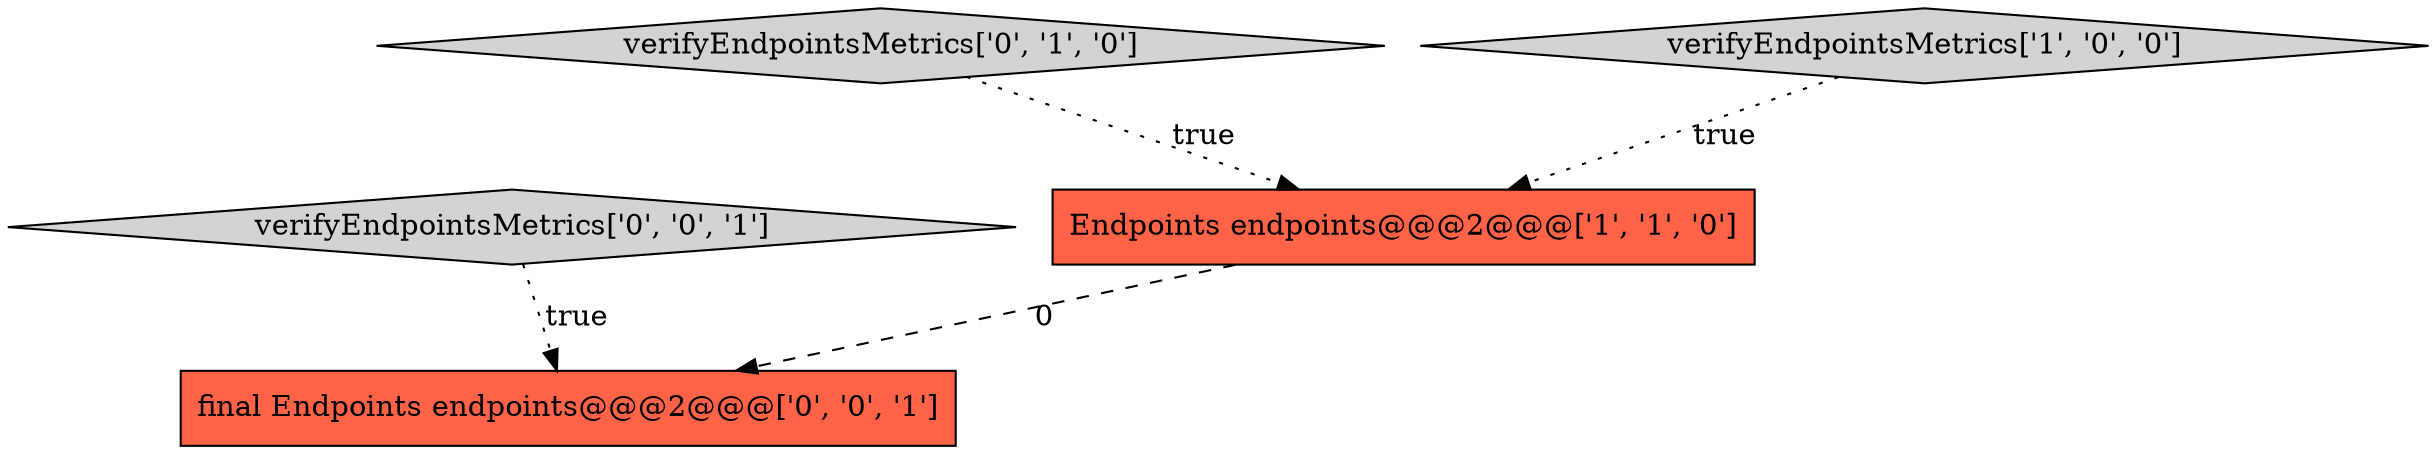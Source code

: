 digraph {
0 [style = filled, label = "Endpoints endpoints@@@2@@@['1', '1', '0']", fillcolor = tomato, shape = box image = "AAA0AAABBB1BBB"];
4 [style = filled, label = "verifyEndpointsMetrics['0', '0', '1']", fillcolor = lightgray, shape = diamond image = "AAA0AAABBB3BBB"];
2 [style = filled, label = "verifyEndpointsMetrics['0', '1', '0']", fillcolor = lightgray, shape = diamond image = "AAA0AAABBB2BBB"];
3 [style = filled, label = "final Endpoints endpoints@@@2@@@['0', '0', '1']", fillcolor = tomato, shape = box image = "AAA0AAABBB3BBB"];
1 [style = filled, label = "verifyEndpointsMetrics['1', '0', '0']", fillcolor = lightgray, shape = diamond image = "AAA0AAABBB1BBB"];
1->0 [style = dotted, label="true"];
2->0 [style = dotted, label="true"];
4->3 [style = dotted, label="true"];
0->3 [style = dashed, label="0"];
}
